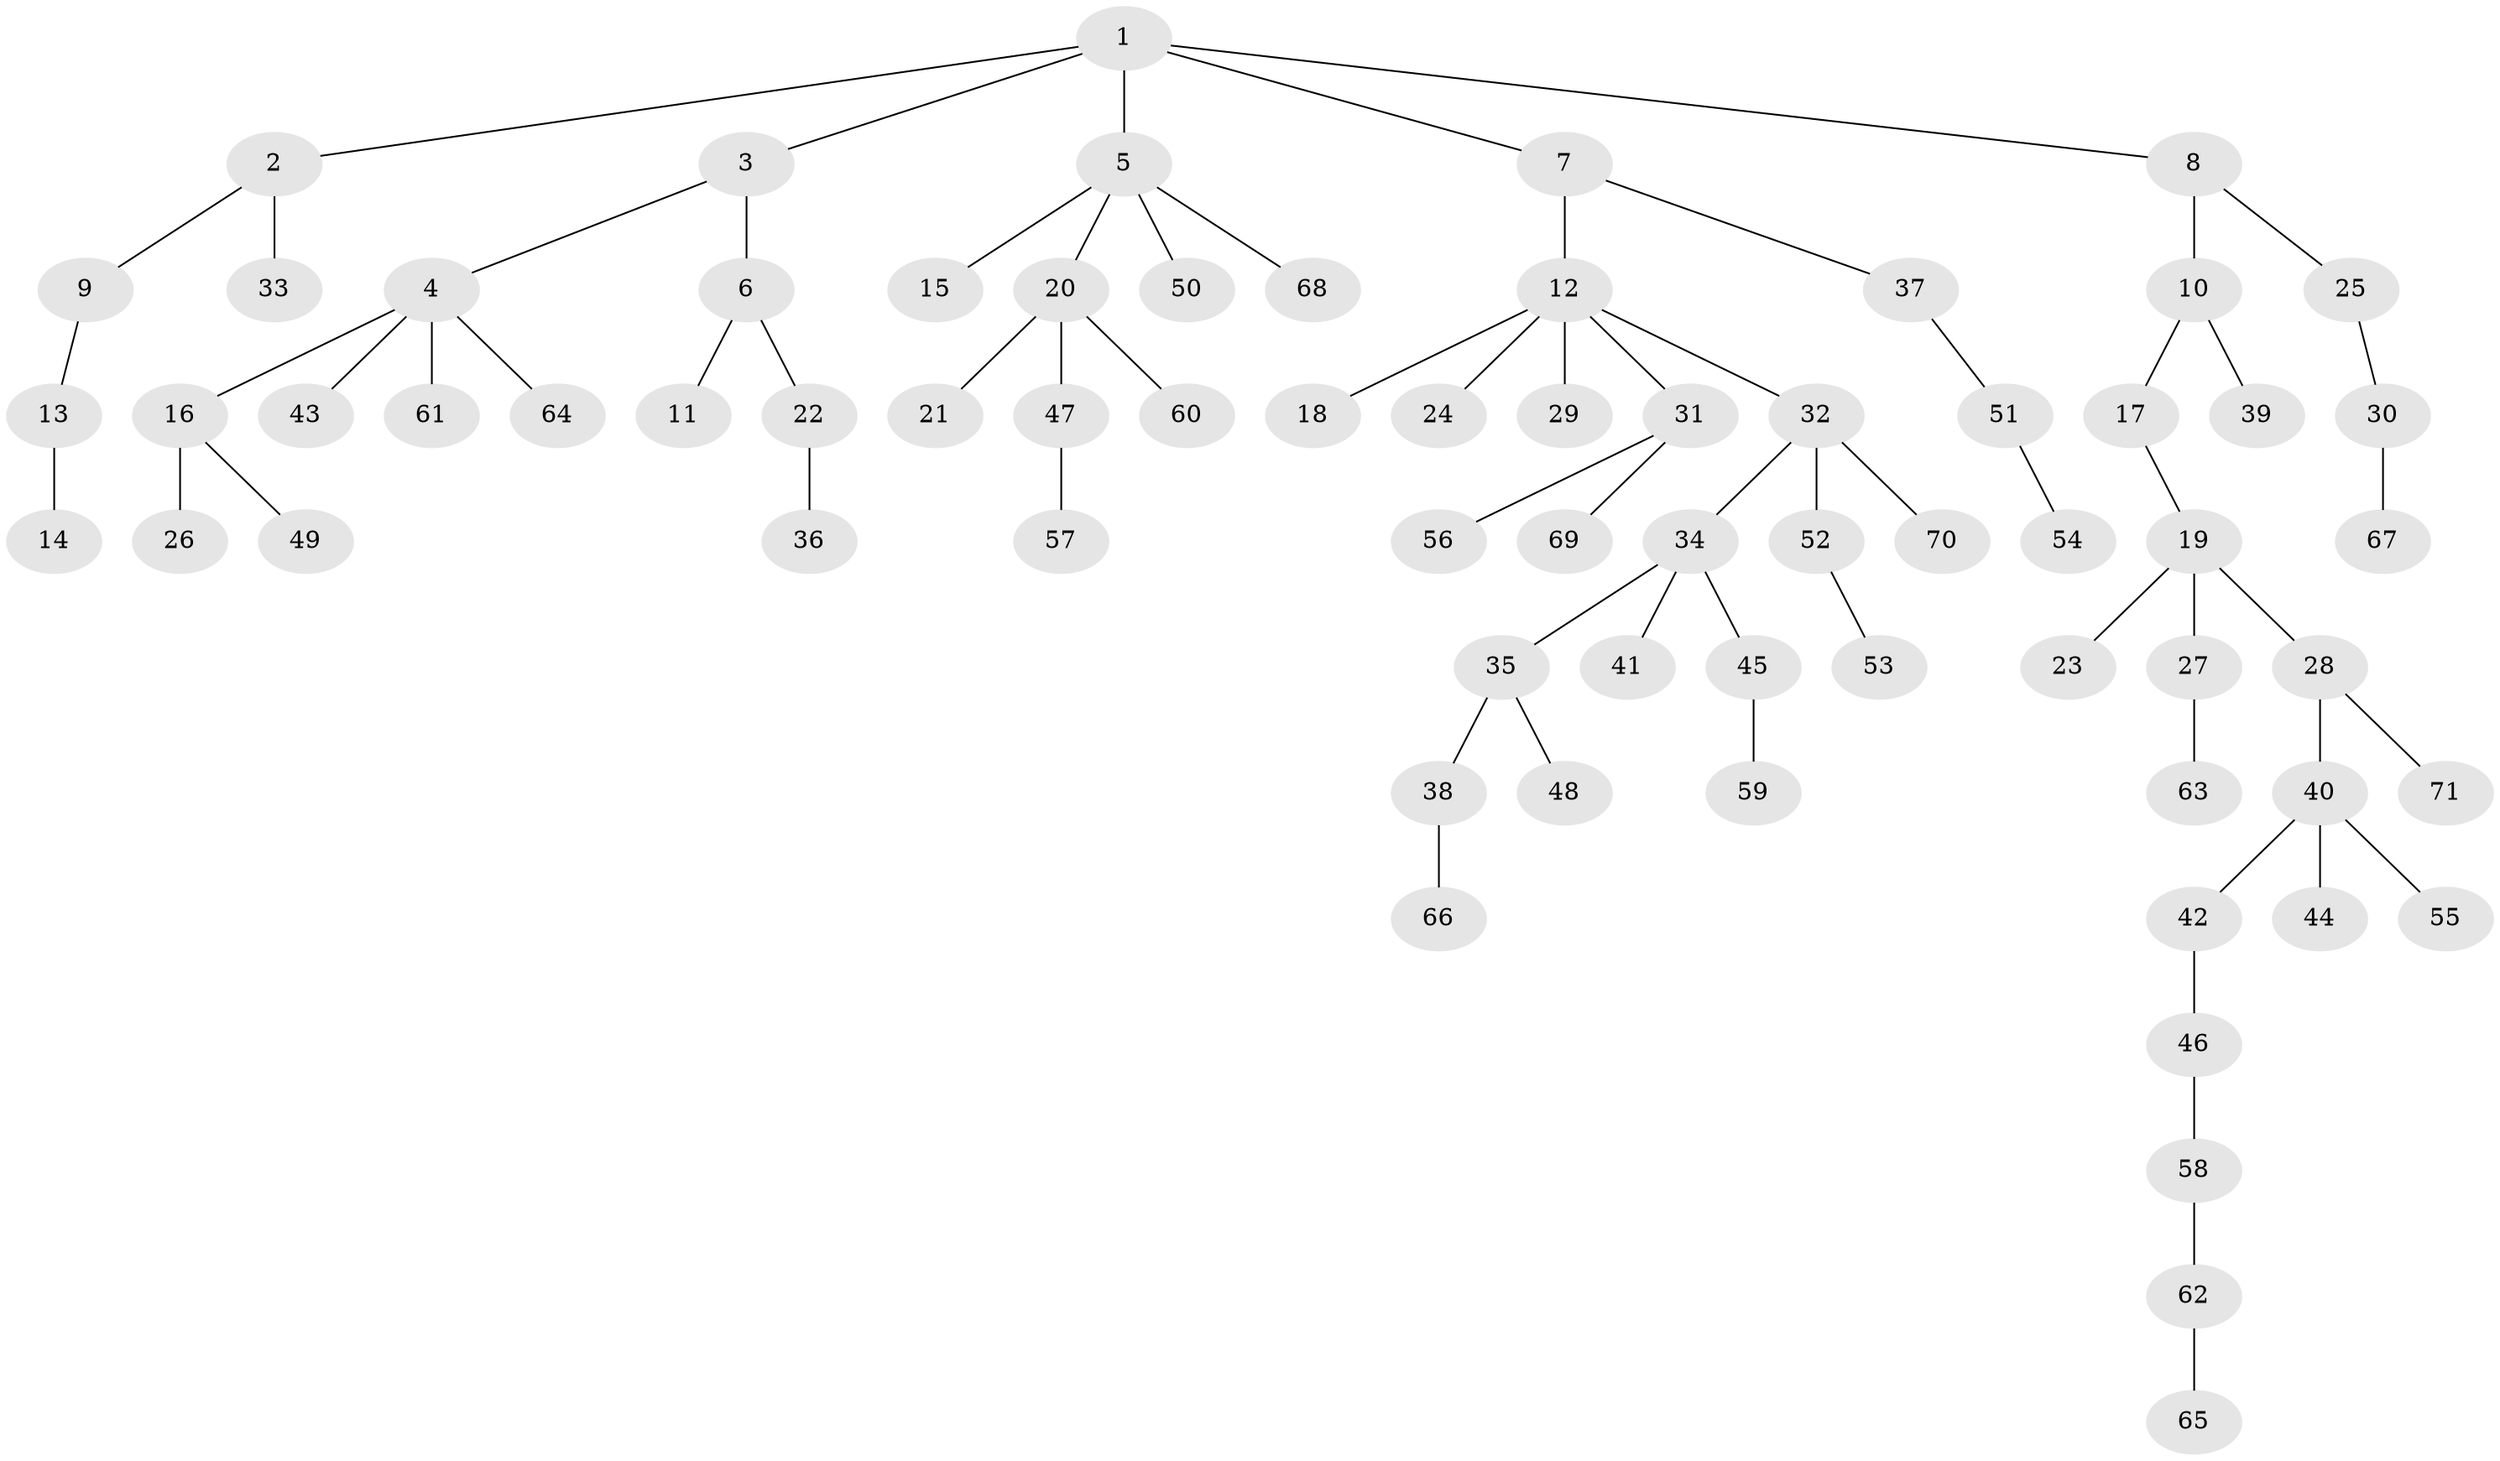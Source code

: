 // Generated by graph-tools (version 1.1) at 2025/26/03/09/25 03:26:23]
// undirected, 71 vertices, 70 edges
graph export_dot {
graph [start="1"]
  node [color=gray90,style=filled];
  1;
  2;
  3;
  4;
  5;
  6;
  7;
  8;
  9;
  10;
  11;
  12;
  13;
  14;
  15;
  16;
  17;
  18;
  19;
  20;
  21;
  22;
  23;
  24;
  25;
  26;
  27;
  28;
  29;
  30;
  31;
  32;
  33;
  34;
  35;
  36;
  37;
  38;
  39;
  40;
  41;
  42;
  43;
  44;
  45;
  46;
  47;
  48;
  49;
  50;
  51;
  52;
  53;
  54;
  55;
  56;
  57;
  58;
  59;
  60;
  61;
  62;
  63;
  64;
  65;
  66;
  67;
  68;
  69;
  70;
  71;
  1 -- 2;
  1 -- 3;
  1 -- 5;
  1 -- 7;
  1 -- 8;
  2 -- 9;
  2 -- 33;
  3 -- 4;
  3 -- 6;
  4 -- 16;
  4 -- 43;
  4 -- 61;
  4 -- 64;
  5 -- 15;
  5 -- 20;
  5 -- 50;
  5 -- 68;
  6 -- 11;
  6 -- 22;
  7 -- 12;
  7 -- 37;
  8 -- 10;
  8 -- 25;
  9 -- 13;
  10 -- 17;
  10 -- 39;
  12 -- 18;
  12 -- 24;
  12 -- 29;
  12 -- 31;
  12 -- 32;
  13 -- 14;
  16 -- 26;
  16 -- 49;
  17 -- 19;
  19 -- 23;
  19 -- 27;
  19 -- 28;
  20 -- 21;
  20 -- 47;
  20 -- 60;
  22 -- 36;
  25 -- 30;
  27 -- 63;
  28 -- 40;
  28 -- 71;
  30 -- 67;
  31 -- 56;
  31 -- 69;
  32 -- 34;
  32 -- 52;
  32 -- 70;
  34 -- 35;
  34 -- 41;
  34 -- 45;
  35 -- 38;
  35 -- 48;
  37 -- 51;
  38 -- 66;
  40 -- 42;
  40 -- 44;
  40 -- 55;
  42 -- 46;
  45 -- 59;
  46 -- 58;
  47 -- 57;
  51 -- 54;
  52 -- 53;
  58 -- 62;
  62 -- 65;
}
